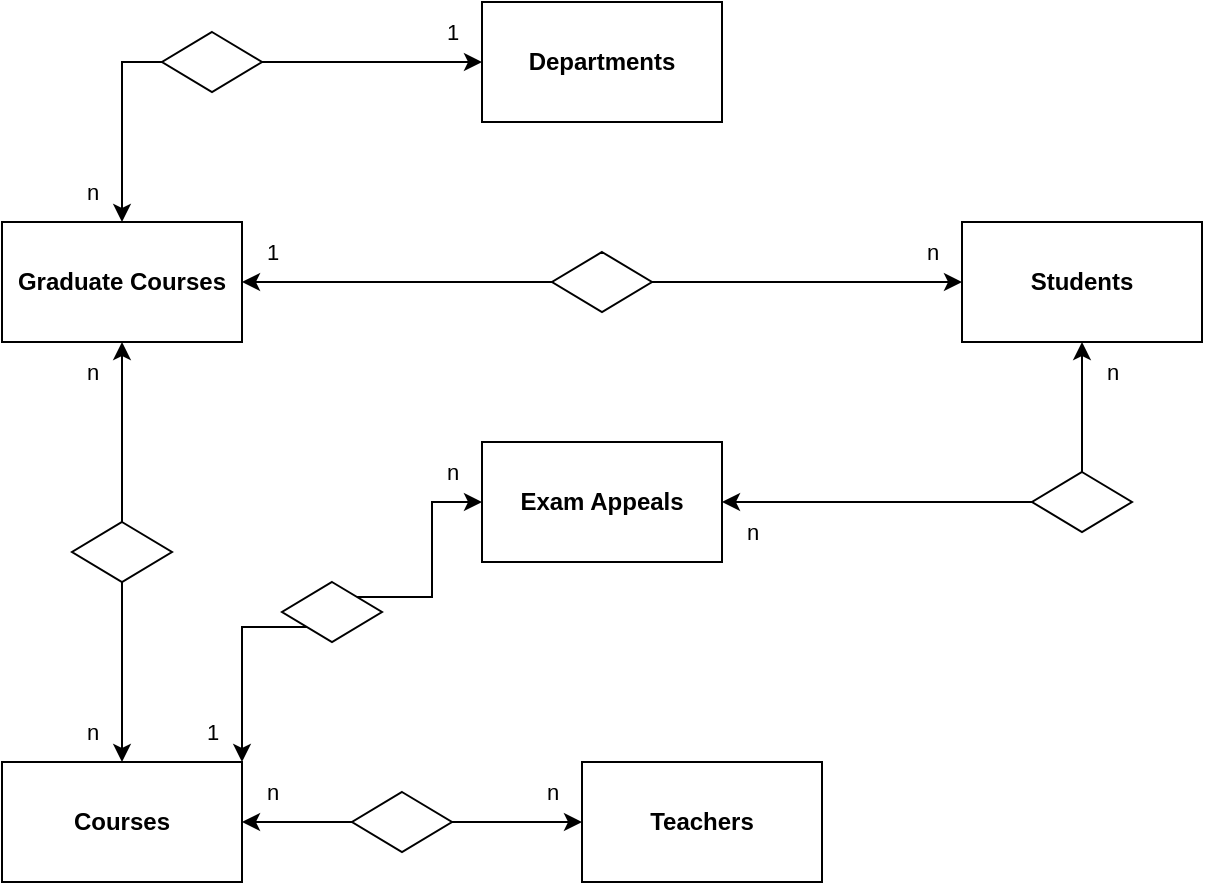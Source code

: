 <mxfile version="26.2.14">
  <diagram id="olesSCbTTPnslGldymow" name="Page-1">
    <mxGraphModel dx="1426" dy="823" grid="1" gridSize="10" guides="1" tooltips="1" connect="1" arrows="1" fold="1" page="1" pageScale="1" pageWidth="850" pageHeight="1100" math="0" shadow="0">
      <root>
        <mxCell id="0" />
        <mxCell id="1" parent="0" />
        <mxCell id="saJaW-yp6CaOBw06dGX1-146" value="&lt;span style=&quot;font-weight: 700; text-wrap-mode: nowrap;&quot;&gt;Departments&lt;/span&gt;" style="rounded=0;whiteSpace=wrap;html=1;" vertex="1" parent="1">
          <mxGeometry x="350" y="90" width="120" height="60" as="geometry" />
        </mxCell>
        <mxCell id="saJaW-yp6CaOBw06dGX1-147" value="&lt;span style=&quot;font-weight: 700; text-wrap-mode: nowrap;&quot;&gt;Graduate Courses&lt;/span&gt;" style="rounded=0;whiteSpace=wrap;html=1;" vertex="1" parent="1">
          <mxGeometry x="110" y="200" width="120" height="60" as="geometry" />
        </mxCell>
        <mxCell id="saJaW-yp6CaOBw06dGX1-148" value="&lt;span style=&quot;font-weight: 700; text-wrap-mode: nowrap;&quot;&gt;Teachers&lt;/span&gt;" style="rounded=0;whiteSpace=wrap;html=1;" vertex="1" parent="1">
          <mxGeometry x="400" y="470" width="120" height="60" as="geometry" />
        </mxCell>
        <mxCell id="saJaW-yp6CaOBw06dGX1-149" value="&lt;span style=&quot;font-weight: 700; text-wrap-mode: nowrap;&quot;&gt;Courses&lt;/span&gt;" style="rounded=0;whiteSpace=wrap;html=1;" vertex="1" parent="1">
          <mxGeometry x="110" y="470" width="120" height="60" as="geometry" />
        </mxCell>
        <mxCell id="saJaW-yp6CaOBw06dGX1-150" value="&lt;span style=&quot;font-weight: 700; text-wrap-mode: nowrap;&quot;&gt;Exam Appeals&lt;/span&gt;" style="rounded=0;whiteSpace=wrap;html=1;" vertex="1" parent="1">
          <mxGeometry x="350" y="310" width="120" height="60" as="geometry" />
        </mxCell>
        <mxCell id="saJaW-yp6CaOBw06dGX1-151" value="&lt;span style=&quot;font-weight: 700; text-wrap-mode: nowrap;&quot;&gt;Students&lt;/span&gt;" style="rounded=0;whiteSpace=wrap;html=1;" vertex="1" parent="1">
          <mxGeometry x="590" y="200" width="120" height="60" as="geometry" />
        </mxCell>
        <mxCell id="saJaW-yp6CaOBw06dGX1-159" style="edgeStyle=orthogonalEdgeStyle;shape=connector;rounded=0;orthogonalLoop=1;jettySize=auto;html=1;strokeColor=default;align=center;verticalAlign=middle;fontFamily=Helvetica;fontSize=11;fontColor=default;labelBackgroundColor=default;endArrow=classic;" edge="1" parent="1" source="saJaW-yp6CaOBw06dGX1-158" target="saJaW-yp6CaOBw06dGX1-146">
          <mxGeometry relative="1" as="geometry" />
        </mxCell>
        <mxCell id="saJaW-yp6CaOBw06dGX1-160" style="edgeStyle=orthogonalEdgeStyle;shape=connector;rounded=0;orthogonalLoop=1;jettySize=auto;html=1;entryX=0.5;entryY=0;entryDx=0;entryDy=0;strokeColor=default;align=center;verticalAlign=middle;fontFamily=Helvetica;fontSize=11;fontColor=default;labelBackgroundColor=default;endArrow=classic;" edge="1" parent="1" source="saJaW-yp6CaOBw06dGX1-158" target="saJaW-yp6CaOBw06dGX1-147">
          <mxGeometry relative="1" as="geometry">
            <Array as="points">
              <mxPoint x="170" y="120" />
            </Array>
          </mxGeometry>
        </mxCell>
        <mxCell id="saJaW-yp6CaOBw06dGX1-158" value="" style="shape=rhombus;perimeter=rhombusPerimeter;whiteSpace=wrap;html=1;align=center;fontFamily=Helvetica;fontSize=11;fontColor=default;labelBackgroundColor=default;" vertex="1" parent="1">
          <mxGeometry x="190" y="105" width="50" height="30" as="geometry" />
        </mxCell>
        <mxCell id="saJaW-yp6CaOBw06dGX1-161" value="1" style="text;html=1;align=center;verticalAlign=middle;resizable=0;points=[];autosize=1;strokeColor=none;fillColor=none;fontFamily=Helvetica;fontSize=11;fontColor=default;labelBackgroundColor=default;" vertex="1" parent="1">
          <mxGeometry x="320" y="90" width="30" height="30" as="geometry" />
        </mxCell>
        <mxCell id="saJaW-yp6CaOBw06dGX1-162" value="n" style="text;html=1;align=center;verticalAlign=middle;resizable=0;points=[];autosize=1;strokeColor=none;fillColor=none;fontFamily=Helvetica;fontSize=11;fontColor=default;labelBackgroundColor=default;" vertex="1" parent="1">
          <mxGeometry x="140" y="170" width="30" height="30" as="geometry" />
        </mxCell>
        <mxCell id="saJaW-yp6CaOBw06dGX1-165" style="edgeStyle=orthogonalEdgeStyle;shape=connector;rounded=0;orthogonalLoop=1;jettySize=auto;html=1;entryX=0.5;entryY=1;entryDx=0;entryDy=0;strokeColor=default;align=center;verticalAlign=middle;fontFamily=Helvetica;fontSize=11;fontColor=default;labelBackgroundColor=default;endArrow=classic;" edge="1" parent="1" source="saJaW-yp6CaOBw06dGX1-164" target="saJaW-yp6CaOBw06dGX1-147">
          <mxGeometry relative="1" as="geometry" />
        </mxCell>
        <mxCell id="saJaW-yp6CaOBw06dGX1-166" style="edgeStyle=orthogonalEdgeStyle;shape=connector;rounded=0;orthogonalLoop=1;jettySize=auto;html=1;entryX=0.5;entryY=0;entryDx=0;entryDy=0;strokeColor=default;align=center;verticalAlign=middle;fontFamily=Helvetica;fontSize=11;fontColor=default;labelBackgroundColor=default;endArrow=classic;" edge="1" parent="1" source="saJaW-yp6CaOBw06dGX1-164" target="saJaW-yp6CaOBw06dGX1-149">
          <mxGeometry relative="1" as="geometry" />
        </mxCell>
        <mxCell id="saJaW-yp6CaOBw06dGX1-164" value="" style="shape=rhombus;perimeter=rhombusPerimeter;whiteSpace=wrap;html=1;align=center;fontFamily=Helvetica;fontSize=11;fontColor=default;labelBackgroundColor=default;" vertex="1" parent="1">
          <mxGeometry x="145" y="350" width="50" height="30" as="geometry" />
        </mxCell>
        <mxCell id="saJaW-yp6CaOBw06dGX1-167" value="n" style="text;html=1;align=center;verticalAlign=middle;resizable=0;points=[];autosize=1;strokeColor=none;fillColor=none;fontFamily=Helvetica;fontSize=11;fontColor=default;labelBackgroundColor=default;" vertex="1" parent="1">
          <mxGeometry x="140" y="440" width="30" height="30" as="geometry" />
        </mxCell>
        <mxCell id="saJaW-yp6CaOBw06dGX1-168" value="n" style="text;html=1;align=center;verticalAlign=middle;resizable=0;points=[];autosize=1;strokeColor=none;fillColor=none;fontFamily=Helvetica;fontSize=11;fontColor=default;labelBackgroundColor=default;" vertex="1" parent="1">
          <mxGeometry x="140" y="260" width="30" height="30" as="geometry" />
        </mxCell>
        <mxCell id="saJaW-yp6CaOBw06dGX1-172" style="edgeStyle=orthogonalEdgeStyle;shape=connector;rounded=0;orthogonalLoop=1;jettySize=auto;html=1;entryX=1;entryY=0.5;entryDx=0;entryDy=0;strokeColor=default;align=center;verticalAlign=middle;fontFamily=Helvetica;fontSize=11;fontColor=default;labelBackgroundColor=default;endArrow=classic;" edge="1" parent="1" source="saJaW-yp6CaOBw06dGX1-170" target="saJaW-yp6CaOBw06dGX1-149">
          <mxGeometry relative="1" as="geometry" />
        </mxCell>
        <mxCell id="saJaW-yp6CaOBw06dGX1-173" style="edgeStyle=orthogonalEdgeStyle;shape=connector;rounded=0;orthogonalLoop=1;jettySize=auto;html=1;entryX=0;entryY=0.5;entryDx=0;entryDy=0;strokeColor=default;align=center;verticalAlign=middle;fontFamily=Helvetica;fontSize=11;fontColor=default;labelBackgroundColor=default;endArrow=classic;" edge="1" parent="1" source="saJaW-yp6CaOBw06dGX1-170" target="saJaW-yp6CaOBw06dGX1-148">
          <mxGeometry relative="1" as="geometry" />
        </mxCell>
        <mxCell id="saJaW-yp6CaOBw06dGX1-170" value="" style="shape=rhombus;perimeter=rhombusPerimeter;whiteSpace=wrap;html=1;align=center;fontFamily=Helvetica;fontSize=11;fontColor=default;labelBackgroundColor=default;" vertex="1" parent="1">
          <mxGeometry x="285" y="485" width="50" height="30" as="geometry" />
        </mxCell>
        <mxCell id="saJaW-yp6CaOBw06dGX1-174" value="n" style="text;html=1;align=center;verticalAlign=middle;resizable=0;points=[];autosize=1;strokeColor=none;fillColor=none;fontFamily=Helvetica;fontSize=11;fontColor=default;labelBackgroundColor=default;" vertex="1" parent="1">
          <mxGeometry x="230" y="470" width="30" height="30" as="geometry" />
        </mxCell>
        <mxCell id="saJaW-yp6CaOBw06dGX1-175" value="n" style="text;html=1;align=center;verticalAlign=middle;resizable=0;points=[];autosize=1;strokeColor=none;fillColor=none;fontFamily=Helvetica;fontSize=11;fontColor=default;labelBackgroundColor=default;" vertex="1" parent="1">
          <mxGeometry x="370" y="470" width="30" height="30" as="geometry" />
        </mxCell>
        <mxCell id="saJaW-yp6CaOBw06dGX1-186" style="edgeStyle=orthogonalEdgeStyle;shape=connector;rounded=0;orthogonalLoop=1;jettySize=auto;html=1;exitX=1;exitY=0;exitDx=0;exitDy=0;entryX=0;entryY=0.5;entryDx=0;entryDy=0;strokeColor=default;align=center;verticalAlign=middle;fontFamily=Helvetica;fontSize=11;fontColor=default;labelBackgroundColor=default;endArrow=classic;" edge="1" parent="1" source="saJaW-yp6CaOBw06dGX1-176" target="saJaW-yp6CaOBw06dGX1-150">
          <mxGeometry relative="1" as="geometry" />
        </mxCell>
        <mxCell id="saJaW-yp6CaOBw06dGX1-187" style="edgeStyle=orthogonalEdgeStyle;shape=connector;rounded=0;orthogonalLoop=1;jettySize=auto;html=1;exitX=0;exitY=1;exitDx=0;exitDy=0;entryX=1;entryY=0;entryDx=0;entryDy=0;strokeColor=default;align=center;verticalAlign=middle;fontFamily=Helvetica;fontSize=11;fontColor=default;labelBackgroundColor=default;endArrow=classic;" edge="1" parent="1" source="saJaW-yp6CaOBw06dGX1-176" target="saJaW-yp6CaOBw06dGX1-149">
          <mxGeometry relative="1" as="geometry" />
        </mxCell>
        <mxCell id="saJaW-yp6CaOBw06dGX1-176" value="" style="shape=rhombus;perimeter=rhombusPerimeter;whiteSpace=wrap;html=1;align=center;fontFamily=Helvetica;fontSize=11;fontColor=default;labelBackgroundColor=default;" vertex="1" parent="1">
          <mxGeometry x="250" y="380" width="50" height="30" as="geometry" />
        </mxCell>
        <mxCell id="saJaW-yp6CaOBw06dGX1-180" value="n" style="text;html=1;align=center;verticalAlign=middle;resizable=0;points=[];autosize=1;strokeColor=none;fillColor=none;fontFamily=Helvetica;fontSize=11;fontColor=default;labelBackgroundColor=default;" vertex="1" parent="1">
          <mxGeometry x="320" y="310" width="30" height="30" as="geometry" />
        </mxCell>
        <mxCell id="saJaW-yp6CaOBw06dGX1-188" value="1" style="text;html=1;align=center;verticalAlign=middle;resizable=0;points=[];autosize=1;strokeColor=none;fillColor=none;fontFamily=Helvetica;fontSize=11;fontColor=default;labelBackgroundColor=default;" vertex="1" parent="1">
          <mxGeometry x="200" y="440" width="30" height="30" as="geometry" />
        </mxCell>
        <mxCell id="saJaW-yp6CaOBw06dGX1-190" style="edgeStyle=orthogonalEdgeStyle;shape=connector;rounded=0;orthogonalLoop=1;jettySize=auto;html=1;entryX=0;entryY=0.5;entryDx=0;entryDy=0;strokeColor=default;align=center;verticalAlign=middle;fontFamily=Helvetica;fontSize=11;fontColor=default;labelBackgroundColor=default;endArrow=classic;" edge="1" parent="1" source="saJaW-yp6CaOBw06dGX1-189" target="saJaW-yp6CaOBw06dGX1-151">
          <mxGeometry relative="1" as="geometry" />
        </mxCell>
        <mxCell id="saJaW-yp6CaOBw06dGX1-191" style="edgeStyle=orthogonalEdgeStyle;shape=connector;rounded=0;orthogonalLoop=1;jettySize=auto;html=1;entryX=1;entryY=0.5;entryDx=0;entryDy=0;strokeColor=default;align=center;verticalAlign=middle;fontFamily=Helvetica;fontSize=11;fontColor=default;labelBackgroundColor=default;endArrow=classic;" edge="1" parent="1" source="saJaW-yp6CaOBw06dGX1-189" target="saJaW-yp6CaOBw06dGX1-147">
          <mxGeometry relative="1" as="geometry" />
        </mxCell>
        <mxCell id="saJaW-yp6CaOBw06dGX1-189" value="" style="shape=rhombus;perimeter=rhombusPerimeter;whiteSpace=wrap;html=1;align=center;fontFamily=Helvetica;fontSize=11;fontColor=default;labelBackgroundColor=default;" vertex="1" parent="1">
          <mxGeometry x="385" y="215" width="50" height="30" as="geometry" />
        </mxCell>
        <mxCell id="saJaW-yp6CaOBw06dGX1-192" value="1" style="text;html=1;align=center;verticalAlign=middle;resizable=0;points=[];autosize=1;strokeColor=none;fillColor=none;fontFamily=Helvetica;fontSize=11;fontColor=default;labelBackgroundColor=default;" vertex="1" parent="1">
          <mxGeometry x="230" y="200" width="30" height="30" as="geometry" />
        </mxCell>
        <mxCell id="saJaW-yp6CaOBw06dGX1-193" value="n" style="text;html=1;align=center;verticalAlign=middle;resizable=0;points=[];autosize=1;strokeColor=none;fillColor=none;fontFamily=Helvetica;fontSize=11;fontColor=default;labelBackgroundColor=default;" vertex="1" parent="1">
          <mxGeometry x="560" y="200" width="30" height="30" as="geometry" />
        </mxCell>
        <mxCell id="saJaW-yp6CaOBw06dGX1-195" style="edgeStyle=orthogonalEdgeStyle;shape=connector;rounded=0;orthogonalLoop=1;jettySize=auto;html=1;entryX=0.5;entryY=1;entryDx=0;entryDy=0;strokeColor=default;align=center;verticalAlign=middle;fontFamily=Helvetica;fontSize=11;fontColor=default;labelBackgroundColor=default;endArrow=classic;" edge="1" parent="1" source="saJaW-yp6CaOBw06dGX1-194" target="saJaW-yp6CaOBw06dGX1-151">
          <mxGeometry relative="1" as="geometry" />
        </mxCell>
        <mxCell id="saJaW-yp6CaOBw06dGX1-196" style="edgeStyle=orthogonalEdgeStyle;shape=connector;rounded=0;orthogonalLoop=1;jettySize=auto;html=1;entryX=1;entryY=0.5;entryDx=0;entryDy=0;strokeColor=default;align=center;verticalAlign=middle;fontFamily=Helvetica;fontSize=11;fontColor=default;labelBackgroundColor=default;endArrow=classic;" edge="1" parent="1" source="saJaW-yp6CaOBw06dGX1-194" target="saJaW-yp6CaOBw06dGX1-150">
          <mxGeometry relative="1" as="geometry" />
        </mxCell>
        <mxCell id="saJaW-yp6CaOBw06dGX1-194" value="" style="shape=rhombus;perimeter=rhombusPerimeter;whiteSpace=wrap;html=1;align=center;fontFamily=Helvetica;fontSize=11;fontColor=default;labelBackgroundColor=default;" vertex="1" parent="1">
          <mxGeometry x="625" y="325" width="50" height="30" as="geometry" />
        </mxCell>
        <mxCell id="saJaW-yp6CaOBw06dGX1-197" value="n" style="text;html=1;align=center;verticalAlign=middle;resizable=0;points=[];autosize=1;strokeColor=none;fillColor=none;fontFamily=Helvetica;fontSize=11;fontColor=default;labelBackgroundColor=default;" vertex="1" parent="1">
          <mxGeometry x="470" y="340" width="30" height="30" as="geometry" />
        </mxCell>
        <mxCell id="saJaW-yp6CaOBw06dGX1-198" value="n" style="text;html=1;align=center;verticalAlign=middle;resizable=0;points=[];autosize=1;strokeColor=none;fillColor=none;fontFamily=Helvetica;fontSize=11;fontColor=default;labelBackgroundColor=default;" vertex="1" parent="1">
          <mxGeometry x="650" y="260" width="30" height="30" as="geometry" />
        </mxCell>
      </root>
    </mxGraphModel>
  </diagram>
</mxfile>
